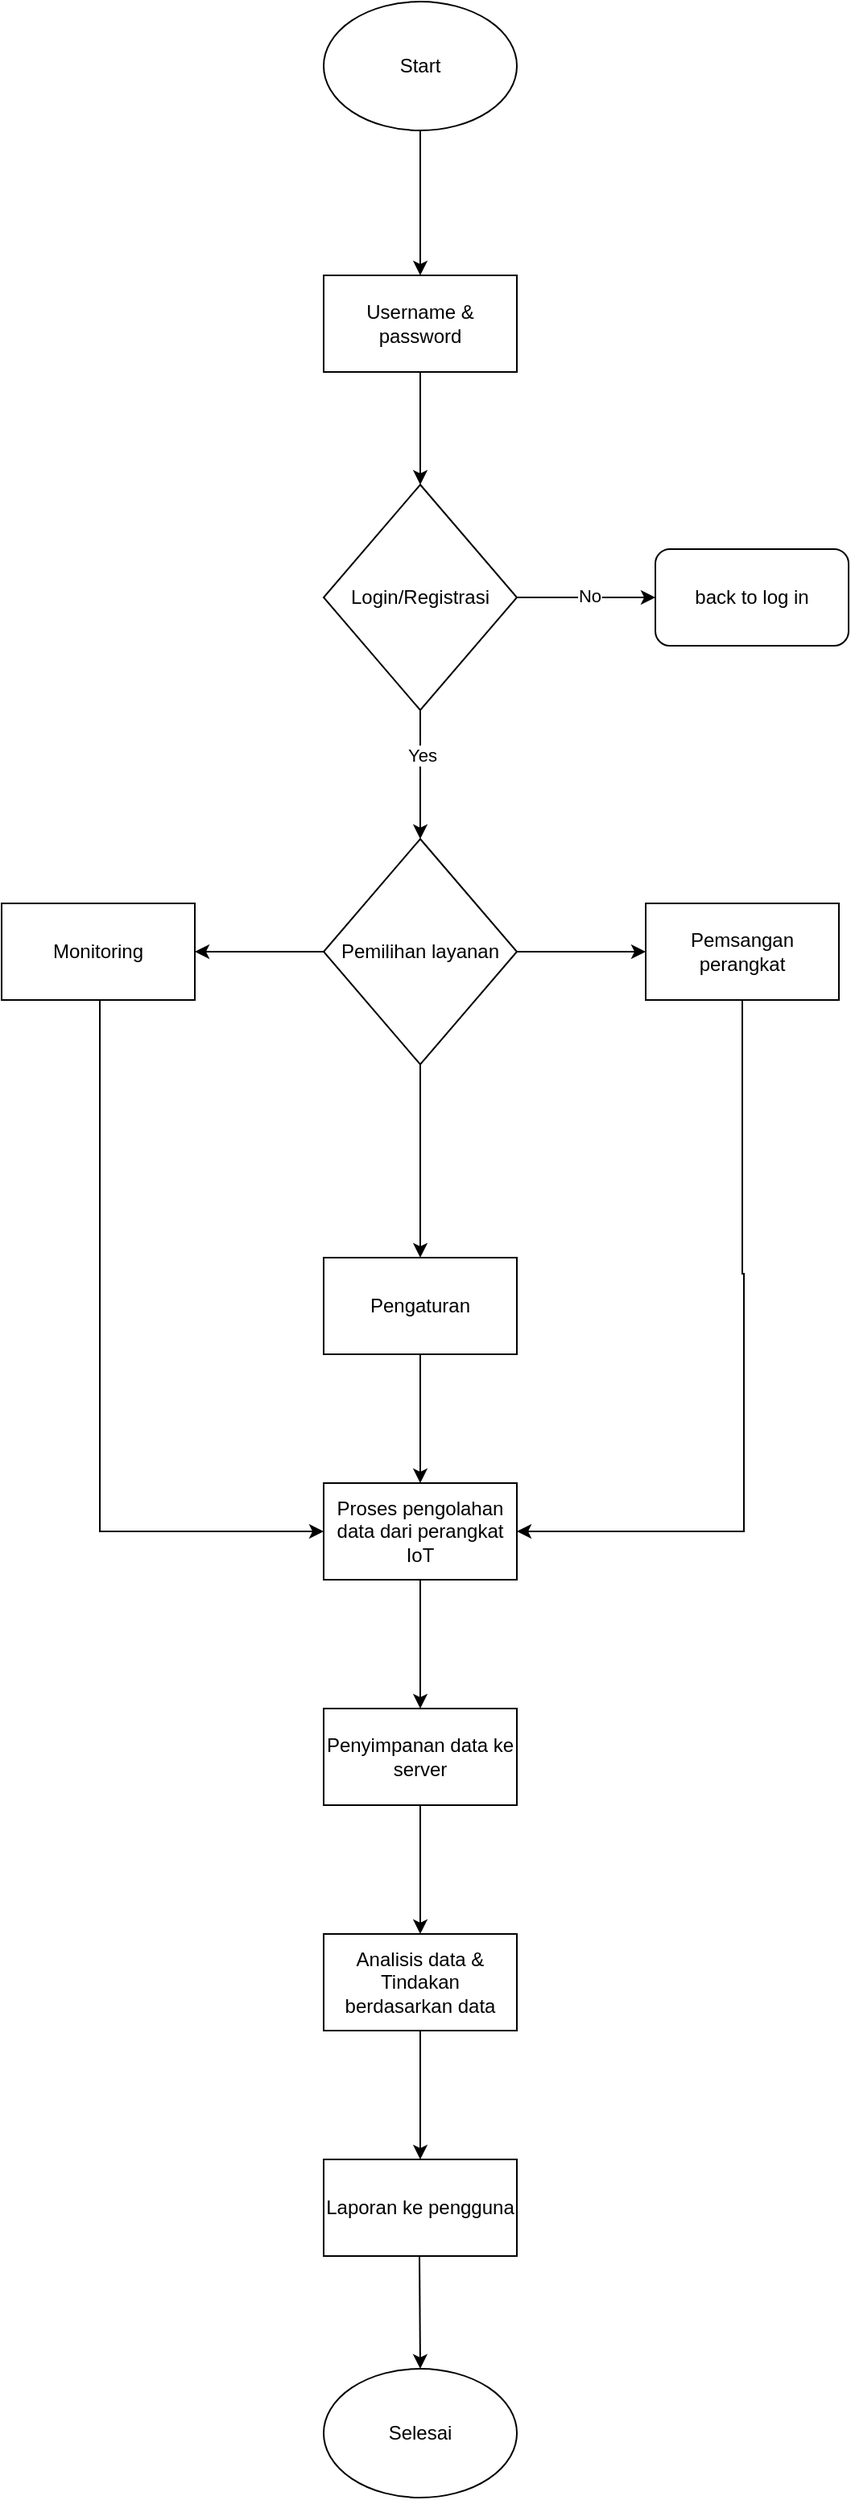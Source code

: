 <mxfile version="26.1.3">
  <diagram name="Halaman-1" id="j4BzDglMz47NQlSYIUmW">
    <mxGraphModel dx="1050" dy="653" grid="1" gridSize="10" guides="1" tooltips="1" connect="1" arrows="1" fold="1" page="1" pageScale="1" pageWidth="900" pageHeight="1600" math="0" shadow="0">
      <root>
        <mxCell id="0" />
        <mxCell id="1" parent="0" />
        <mxCell id="9s4q-I0sFbowPruZ8XD7-4" value="" style="edgeStyle=orthogonalEdgeStyle;rounded=0;orthogonalLoop=1;jettySize=auto;html=1;" edge="1" parent="1" source="4F2lCUDSlAoLoU2sMhK6-4" target="9s4q-I0sFbowPruZ8XD7-2">
          <mxGeometry relative="1" as="geometry" />
        </mxCell>
        <mxCell id="4F2lCUDSlAoLoU2sMhK6-4" value="Start" style="ellipse;whiteSpace=wrap;html=1;" parent="1" vertex="1">
          <mxGeometry x="354" y="40" width="120" height="80" as="geometry" />
        </mxCell>
        <mxCell id="9s4q-I0sFbowPruZ8XD7-6" value="" style="edgeStyle=orthogonalEdgeStyle;rounded=0;orthogonalLoop=1;jettySize=auto;html=1;" edge="1" parent="1" source="9s4q-I0sFbowPruZ8XD7-2" target="9s4q-I0sFbowPruZ8XD7-5">
          <mxGeometry relative="1" as="geometry" />
        </mxCell>
        <mxCell id="9s4q-I0sFbowPruZ8XD7-2" value="Username &amp;amp; password" style="whiteSpace=wrap;html=1;" vertex="1" parent="1">
          <mxGeometry x="354" y="210" width="120" height="60" as="geometry" />
        </mxCell>
        <mxCell id="9s4q-I0sFbowPruZ8XD7-11" value="" style="edgeStyle=orthogonalEdgeStyle;rounded=0;orthogonalLoop=1;jettySize=auto;html=1;" edge="1" parent="1" source="9s4q-I0sFbowPruZ8XD7-5" target="9s4q-I0sFbowPruZ8XD7-10">
          <mxGeometry relative="1" as="geometry" />
        </mxCell>
        <mxCell id="9s4q-I0sFbowPruZ8XD7-30" value="No" style="edgeLabel;html=1;align=center;verticalAlign=middle;resizable=0;points=[];" vertex="1" connectable="0" parent="9s4q-I0sFbowPruZ8XD7-11">
          <mxGeometry x="0.037" y="1" relative="1" as="geometry">
            <mxPoint as="offset" />
          </mxGeometry>
        </mxCell>
        <mxCell id="9s4q-I0sFbowPruZ8XD7-14" value="" style="edgeStyle=orthogonalEdgeStyle;rounded=0;orthogonalLoop=1;jettySize=auto;html=1;" edge="1" parent="1" source="9s4q-I0sFbowPruZ8XD7-5" target="9s4q-I0sFbowPruZ8XD7-13">
          <mxGeometry relative="1" as="geometry" />
        </mxCell>
        <mxCell id="9s4q-I0sFbowPruZ8XD7-29" value="Yes" style="edgeLabel;html=1;align=center;verticalAlign=middle;resizable=0;points=[];" vertex="1" connectable="0" parent="9s4q-I0sFbowPruZ8XD7-14">
          <mxGeometry x="-0.3" y="1" relative="1" as="geometry">
            <mxPoint as="offset" />
          </mxGeometry>
        </mxCell>
        <mxCell id="9s4q-I0sFbowPruZ8XD7-5" value="Login/Registrasi" style="rhombus;whiteSpace=wrap;html=1;" vertex="1" parent="1">
          <mxGeometry x="354" y="340" width="120" height="140" as="geometry" />
        </mxCell>
        <mxCell id="9s4q-I0sFbowPruZ8XD7-10" value="back to log in" style="rounded=1;whiteSpace=wrap;html=1;" vertex="1" parent="1">
          <mxGeometry x="560" y="380" width="120" height="60" as="geometry" />
        </mxCell>
        <mxCell id="9s4q-I0sFbowPruZ8XD7-17" value="" style="edgeStyle=orthogonalEdgeStyle;rounded=0;orthogonalLoop=1;jettySize=auto;html=1;" edge="1" parent="1" source="9s4q-I0sFbowPruZ8XD7-13" target="9s4q-I0sFbowPruZ8XD7-16">
          <mxGeometry relative="1" as="geometry" />
        </mxCell>
        <mxCell id="9s4q-I0sFbowPruZ8XD7-19" value="" style="edgeStyle=orthogonalEdgeStyle;rounded=0;orthogonalLoop=1;jettySize=auto;html=1;" edge="1" parent="1" source="9s4q-I0sFbowPruZ8XD7-13" target="9s4q-I0sFbowPruZ8XD7-18">
          <mxGeometry relative="1" as="geometry" />
        </mxCell>
        <mxCell id="9s4q-I0sFbowPruZ8XD7-21" value="" style="edgeStyle=orthogonalEdgeStyle;rounded=0;orthogonalLoop=1;jettySize=auto;html=1;" edge="1" parent="1" source="9s4q-I0sFbowPruZ8XD7-13" target="9s4q-I0sFbowPruZ8XD7-20">
          <mxGeometry relative="1" as="geometry" />
        </mxCell>
        <mxCell id="9s4q-I0sFbowPruZ8XD7-13" value="Pemilihan layanan" style="rhombus;whiteSpace=wrap;html=1;" vertex="1" parent="1">
          <mxGeometry x="354" y="560" width="120" height="140" as="geometry" />
        </mxCell>
        <mxCell id="9s4q-I0sFbowPruZ8XD7-23" value="" style="edgeStyle=orthogonalEdgeStyle;rounded=0;orthogonalLoop=1;jettySize=auto;html=1;entryX=0;entryY=0.5;entryDx=0;entryDy=0;" edge="1" parent="1" source="9s4q-I0sFbowPruZ8XD7-16" target="9s4q-I0sFbowPruZ8XD7-24">
          <mxGeometry relative="1" as="geometry">
            <mxPoint x="310" y="830" as="targetPoint" />
            <Array as="points">
              <mxPoint x="215" y="990" />
            </Array>
          </mxGeometry>
        </mxCell>
        <mxCell id="9s4q-I0sFbowPruZ8XD7-16" value="Monitoring" style="whiteSpace=wrap;html=1;" vertex="1" parent="1">
          <mxGeometry x="154" y="600" width="120" height="60" as="geometry" />
        </mxCell>
        <mxCell id="9s4q-I0sFbowPruZ8XD7-27" value="" style="edgeStyle=orthogonalEdgeStyle;rounded=0;orthogonalLoop=1;jettySize=auto;html=1;entryX=1;entryY=0.5;entryDx=0;entryDy=0;" edge="1" parent="1" source="9s4q-I0sFbowPruZ8XD7-18" target="9s4q-I0sFbowPruZ8XD7-24">
          <mxGeometry relative="1" as="geometry">
            <mxPoint x="614" y="1000" as="targetPoint" />
            <Array as="points">
              <mxPoint x="614" y="830" />
              <mxPoint x="615" y="830" />
              <mxPoint x="615" y="990" />
            </Array>
          </mxGeometry>
        </mxCell>
        <mxCell id="9s4q-I0sFbowPruZ8XD7-18" value="Pemsangan perangkat" style="whiteSpace=wrap;html=1;" vertex="1" parent="1">
          <mxGeometry x="554" y="600" width="120" height="60" as="geometry" />
        </mxCell>
        <mxCell id="9s4q-I0sFbowPruZ8XD7-25" value="" style="edgeStyle=orthogonalEdgeStyle;rounded=0;orthogonalLoop=1;jettySize=auto;html=1;" edge="1" parent="1" source="9s4q-I0sFbowPruZ8XD7-20" target="9s4q-I0sFbowPruZ8XD7-24">
          <mxGeometry relative="1" as="geometry" />
        </mxCell>
        <mxCell id="9s4q-I0sFbowPruZ8XD7-20" value="Pengaturan" style="whiteSpace=wrap;html=1;" vertex="1" parent="1">
          <mxGeometry x="354" y="820" width="120" height="60" as="geometry" />
        </mxCell>
        <mxCell id="9s4q-I0sFbowPruZ8XD7-32" value="" style="edgeStyle=orthogonalEdgeStyle;rounded=0;orthogonalLoop=1;jettySize=auto;html=1;" edge="1" parent="1" source="9s4q-I0sFbowPruZ8XD7-24" target="9s4q-I0sFbowPruZ8XD7-31">
          <mxGeometry relative="1" as="geometry" />
        </mxCell>
        <mxCell id="9s4q-I0sFbowPruZ8XD7-24" value="Proses pengolahan data dari perangkat IoT" style="whiteSpace=wrap;html=1;" vertex="1" parent="1">
          <mxGeometry x="354" y="960" width="120" height="60" as="geometry" />
        </mxCell>
        <mxCell id="9s4q-I0sFbowPruZ8XD7-34" value="" style="edgeStyle=orthogonalEdgeStyle;rounded=0;orthogonalLoop=1;jettySize=auto;html=1;" edge="1" parent="1" source="9s4q-I0sFbowPruZ8XD7-31" target="9s4q-I0sFbowPruZ8XD7-33">
          <mxGeometry relative="1" as="geometry" />
        </mxCell>
        <mxCell id="9s4q-I0sFbowPruZ8XD7-31" value="Penyimpanan data ke server" style="whiteSpace=wrap;html=1;" vertex="1" parent="1">
          <mxGeometry x="354" y="1100" width="120" height="60" as="geometry" />
        </mxCell>
        <mxCell id="9s4q-I0sFbowPruZ8XD7-36" value="" style="edgeStyle=orthogonalEdgeStyle;rounded=0;orthogonalLoop=1;jettySize=auto;html=1;" edge="1" parent="1" source="9s4q-I0sFbowPruZ8XD7-33" target="9s4q-I0sFbowPruZ8XD7-35">
          <mxGeometry relative="1" as="geometry" />
        </mxCell>
        <mxCell id="9s4q-I0sFbowPruZ8XD7-33" value="Analisis data &amp;amp; Tindakan berdasarkan data" style="whiteSpace=wrap;html=1;" vertex="1" parent="1">
          <mxGeometry x="354" y="1240" width="120" height="60" as="geometry" />
        </mxCell>
        <mxCell id="9s4q-I0sFbowPruZ8XD7-35" value="Laporan ke pengguna" style="whiteSpace=wrap;html=1;" vertex="1" parent="1">
          <mxGeometry x="354" y="1380" width="120" height="60" as="geometry" />
        </mxCell>
        <mxCell id="9s4q-I0sFbowPruZ8XD7-37" value="Selesai" style="ellipse;whiteSpace=wrap;html=1;" vertex="1" parent="1">
          <mxGeometry x="354" y="1510" width="120" height="80" as="geometry" />
        </mxCell>
        <mxCell id="9s4q-I0sFbowPruZ8XD7-38" value="" style="endArrow=classic;html=1;rounded=0;entryX=0.5;entryY=0;entryDx=0;entryDy=0;" edge="1" parent="1" target="9s4q-I0sFbowPruZ8XD7-37">
          <mxGeometry width="50" height="50" relative="1" as="geometry">
            <mxPoint x="413.5" y="1440" as="sourcePoint" />
            <mxPoint x="413.5" y="1520" as="targetPoint" />
          </mxGeometry>
        </mxCell>
      </root>
    </mxGraphModel>
  </diagram>
</mxfile>

